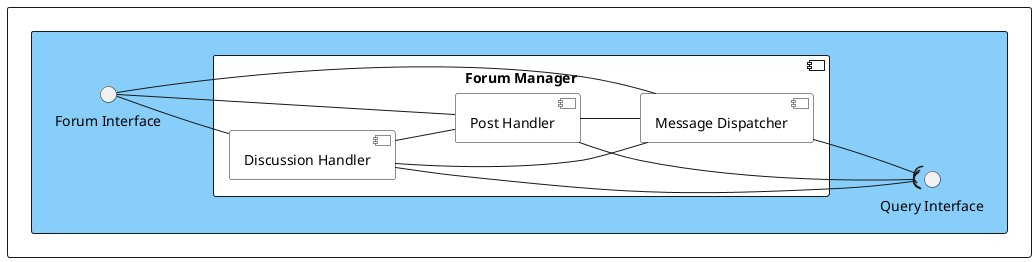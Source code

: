 @startuml

@startuml
'!theme cerulean
'!theme materia-outline
'skinparam style strictuml
'skinparam monochrome true
'skinparam RoundCorner 15
'skinparam Linetype polyline
'skinparam Linetype ortho
left to right direction
skinparam componentStyle uml2

rectangle {

    rectangle #LightSkyBlue {
        
        
        component "Forum Manager"#white{

        '---------------------------------
        ' set colorColor
        [Discussion Handler]#white
        [Post Handler]#white
        [Message Dispatcher]#white
        
        '---------------------------------

        }

        Interface "Forum Interface" as ForumInt
        Interface "Query Interface" as QueryInt
        
        'Interface "Router Interface" as RouterInt
        
        [Discussion Handler]-d-(QueryInt
        [Post Handler]-d-(QueryInt
        [Message Dispatcher]-d-(QueryInt


        [Discussion Handler]-u-ForumInt
        [Post Handler]-u-ForumInt
        [Message Dispatcher]-u-ForumInt

        [Discussion Handler]--[Post Handler]
        [Post Handler]--[Message Dispatcher]
        [Message Dispatcher]--[Discussion Handler]

    }
}





@enduml